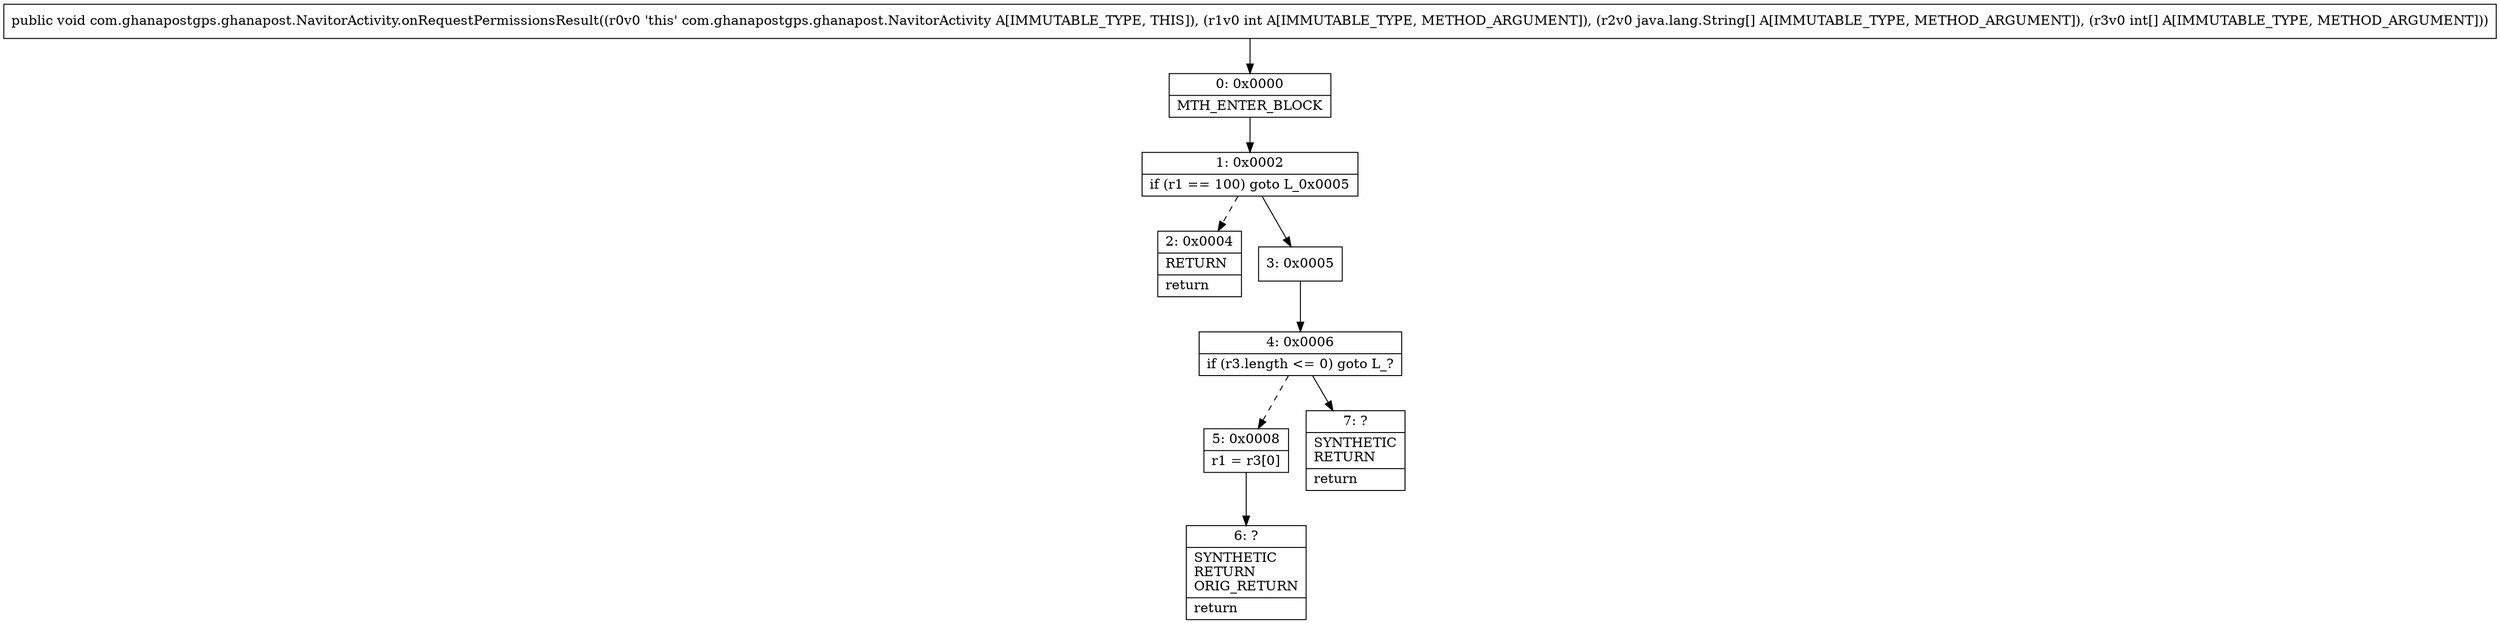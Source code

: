 digraph "CFG forcom.ghanapostgps.ghanapost.NavitorActivity.onRequestPermissionsResult(I[Ljava\/lang\/String;[I)V" {
Node_0 [shape=record,label="{0\:\ 0x0000|MTH_ENTER_BLOCK\l}"];
Node_1 [shape=record,label="{1\:\ 0x0002|if (r1 == 100) goto L_0x0005\l}"];
Node_2 [shape=record,label="{2\:\ 0x0004|RETURN\l|return\l}"];
Node_3 [shape=record,label="{3\:\ 0x0005}"];
Node_4 [shape=record,label="{4\:\ 0x0006|if (r3.length \<= 0) goto L_?\l}"];
Node_5 [shape=record,label="{5\:\ 0x0008|r1 = r3[0]\l}"];
Node_6 [shape=record,label="{6\:\ ?|SYNTHETIC\lRETURN\lORIG_RETURN\l|return\l}"];
Node_7 [shape=record,label="{7\:\ ?|SYNTHETIC\lRETURN\l|return\l}"];
MethodNode[shape=record,label="{public void com.ghanapostgps.ghanapost.NavitorActivity.onRequestPermissionsResult((r0v0 'this' com.ghanapostgps.ghanapost.NavitorActivity A[IMMUTABLE_TYPE, THIS]), (r1v0 int A[IMMUTABLE_TYPE, METHOD_ARGUMENT]), (r2v0 java.lang.String[] A[IMMUTABLE_TYPE, METHOD_ARGUMENT]), (r3v0 int[] A[IMMUTABLE_TYPE, METHOD_ARGUMENT])) }"];
MethodNode -> Node_0;
Node_0 -> Node_1;
Node_1 -> Node_2[style=dashed];
Node_1 -> Node_3;
Node_3 -> Node_4;
Node_4 -> Node_5[style=dashed];
Node_4 -> Node_7;
Node_5 -> Node_6;
}

